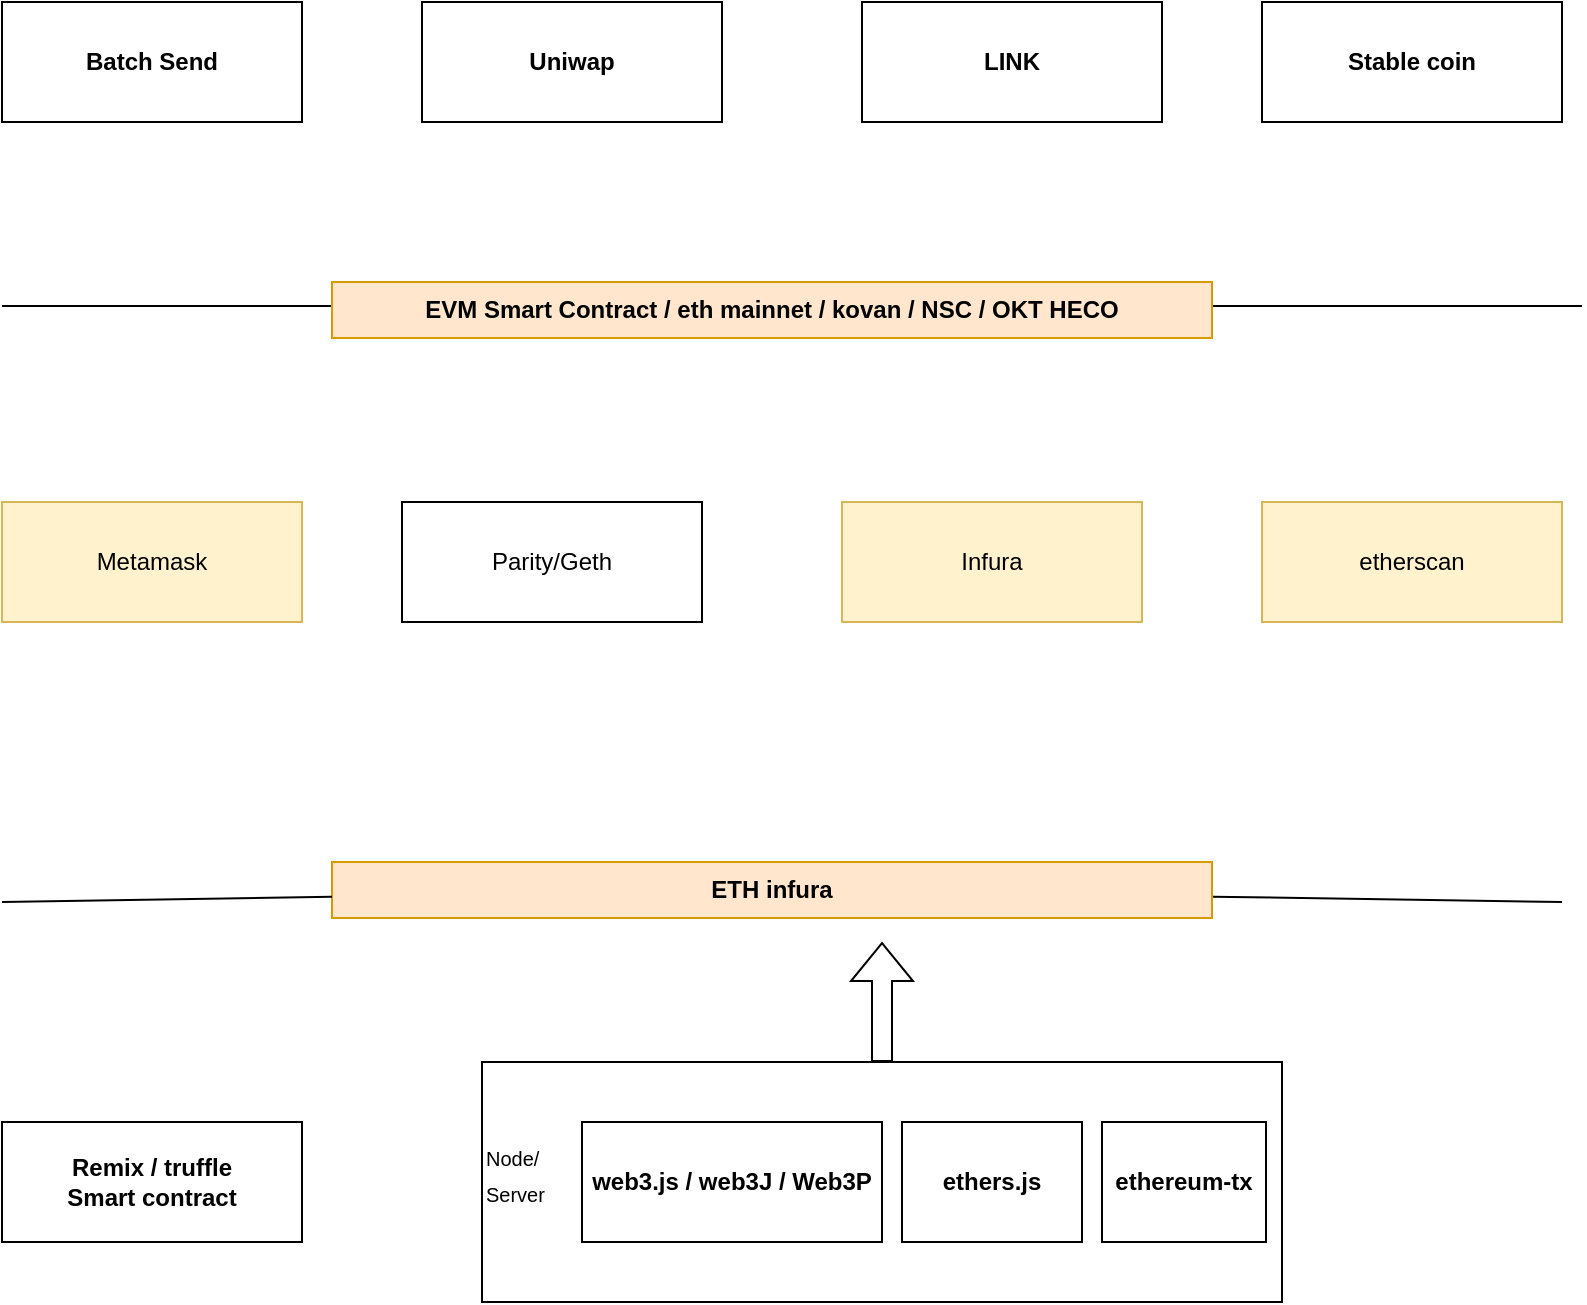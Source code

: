 <mxfile version="17.1.2" type="github">
  <diagram id="XzU88MFnE1Mp-erbCHA6" name="整体架构">
    <mxGraphModel dx="1409" dy="737" grid="1" gridSize="10" guides="1" tooltips="1" connect="1" arrows="1" fold="1" page="1" pageScale="1" pageWidth="850" pageHeight="1100" math="0" shadow="0">
      <root>
        <mxCell id="0" />
        <mxCell id="1" parent="0" />
        <mxCell id="IMkSQCw6tzFDL6CUBRC3-22" value="&lt;sup&gt;Node/&lt;br&gt;Server&lt;/sup&gt;" style="rounded=0;whiteSpace=wrap;html=1;labelBackgroundColor=none;fontSize=12;fontColor=#000000;align=left;" vertex="1" parent="1">
          <mxGeometry x="280" y="600" width="400" height="120" as="geometry" />
        </mxCell>
        <object label="Batch Send" id="IMkSQCw6tzFDL6CUBRC3-1">
          <mxCell style="rounded=0;whiteSpace=wrap;html=1;fontStyle=1;fontColor=#000000;" vertex="1" parent="1">
            <mxGeometry x="40" y="70" width="150" height="60" as="geometry" />
          </mxCell>
        </object>
        <mxCell id="IMkSQCw6tzFDL6CUBRC3-2" value="Uniwap" style="rounded=0;whiteSpace=wrap;html=1;fontStyle=1" vertex="1" parent="1">
          <mxGeometry x="250" y="70" width="150" height="60" as="geometry" />
        </mxCell>
        <mxCell id="IMkSQCw6tzFDL6CUBRC3-3" value="LINK" style="rounded=0;whiteSpace=wrap;html=1;fontStyle=1" vertex="1" parent="1">
          <mxGeometry x="470" y="70" width="150" height="60" as="geometry" />
        </mxCell>
        <mxCell id="IMkSQCw6tzFDL6CUBRC3-4" value="Stable coin" style="rounded=0;whiteSpace=wrap;html=1;fontStyle=1" vertex="1" parent="1">
          <mxGeometry x="670" y="70" width="150" height="60" as="geometry" />
        </mxCell>
        <mxCell id="IMkSQCw6tzFDL6CUBRC3-5" value="" style="endArrow=none;html=1;rounded=0;fontColor=#000000;" edge="1" parent="1">
          <mxGeometry width="50" height="50" relative="1" as="geometry">
            <mxPoint x="40" y="222" as="sourcePoint" />
            <mxPoint x="830" y="222" as="targetPoint" />
          </mxGeometry>
        </mxCell>
        <mxCell id="IMkSQCw6tzFDL6CUBRC3-6" value="Metamask" style="rounded=0;whiteSpace=wrap;html=1;fillColor=#fff2cc;strokeColor=#d6b656;" vertex="1" parent="1">
          <mxGeometry x="40" y="320" width="150" height="60" as="geometry" />
        </mxCell>
        <mxCell id="IMkSQCw6tzFDL6CUBRC3-7" value="Parity/Geth" style="rounded=0;whiteSpace=wrap;html=1;fontColor=#000000;" vertex="1" parent="1">
          <mxGeometry x="240" y="320" width="150" height="60" as="geometry" />
        </mxCell>
        <mxCell id="IMkSQCw6tzFDL6CUBRC3-10" value="etherscan" style="rounded=0;whiteSpace=wrap;html=1;fillColor=#fff2cc;strokeColor=#d6b656;" vertex="1" parent="1">
          <mxGeometry x="670" y="320" width="150" height="60" as="geometry" />
        </mxCell>
        <mxCell id="IMkSQCw6tzFDL6CUBRC3-11" value="Infura" style="rounded=0;whiteSpace=wrap;html=1;fillColor=#fff2cc;strokeColor=#d6b656;" vertex="1" parent="1">
          <mxGeometry x="460" y="320" width="150" height="60" as="geometry" />
        </mxCell>
        <mxCell id="IMkSQCw6tzFDL6CUBRC3-12" value="EVM Smart Contract / eth mainnet / kovan / NSC / OKT HECO" style="text;html=1;strokeColor=#d79b00;fillColor=#ffe6cc;align=center;verticalAlign=middle;whiteSpace=wrap;rounded=0;fontSize=12;fontStyle=1;labelBackgroundColor=none;spacing=0;" vertex="1" parent="1">
          <mxGeometry x="205" y="210" width="440" height="28" as="geometry" />
        </mxCell>
        <mxCell id="IMkSQCw6tzFDL6CUBRC3-13" value="" style="endArrow=none;html=1;rounded=0;fontSize=12;fontColor=#000000;startArrow=none;" edge="1" parent="1" source="IMkSQCw6tzFDL6CUBRC3-14">
          <mxGeometry width="50" height="50" relative="1" as="geometry">
            <mxPoint x="40" y="520" as="sourcePoint" />
            <mxPoint x="820" y="520" as="targetPoint" />
          </mxGeometry>
        </mxCell>
        <mxCell id="IMkSQCw6tzFDL6CUBRC3-14" value="ETH infura" style="text;html=1;strokeColor=#d79b00;fillColor=#ffe6cc;align=center;verticalAlign=middle;whiteSpace=wrap;rounded=0;fontSize=12;fontStyle=1;labelBackgroundColor=none;spacing=0;" vertex="1" parent="1">
          <mxGeometry x="205" y="500" width="440" height="28" as="geometry" />
        </mxCell>
        <mxCell id="IMkSQCw6tzFDL6CUBRC3-15" value="" style="endArrow=none;html=1;rounded=0;fontSize=12;fontColor=#000000;" edge="1" parent="1" target="IMkSQCw6tzFDL6CUBRC3-14">
          <mxGeometry width="50" height="50" relative="1" as="geometry">
            <mxPoint x="40" y="520" as="sourcePoint" />
            <mxPoint x="820" y="520" as="targetPoint" />
          </mxGeometry>
        </mxCell>
        <mxCell id="IMkSQCw6tzFDL6CUBRC3-16" value="Remix / truffle&lt;br&gt;Smart contract" style="rounded=0;whiteSpace=wrap;html=1;labelBackgroundColor=none;fontSize=12;fontColor=#000000;fontStyle=1" vertex="1" parent="1">
          <mxGeometry x="40" y="630" width="150" height="60" as="geometry" />
        </mxCell>
        <mxCell id="IMkSQCw6tzFDL6CUBRC3-17" value="web3.js / web3J / Web3P" style="rounded=0;whiteSpace=wrap;html=1;labelBackgroundColor=none;fontSize=12;fontColor=#000000;fontStyle=1" vertex="1" parent="1">
          <mxGeometry x="330" y="630" width="150" height="60" as="geometry" />
        </mxCell>
        <mxCell id="IMkSQCw6tzFDL6CUBRC3-18" value="ethers.js" style="rounded=0;whiteSpace=wrap;html=1;labelBackgroundColor=none;fontSize=12;fontColor=#000000;fontStyle=1" vertex="1" parent="1">
          <mxGeometry x="490" y="630" width="90" height="60" as="geometry" />
        </mxCell>
        <mxCell id="IMkSQCw6tzFDL6CUBRC3-19" value="ethereum-tx" style="rounded=0;whiteSpace=wrap;html=1;labelBackgroundColor=none;fontSize=12;fontColor=#000000;fontStyle=1" vertex="1" parent="1">
          <mxGeometry x="590" y="630" width="82" height="60" as="geometry" />
        </mxCell>
        <mxCell id="IMkSQCw6tzFDL6CUBRC3-23" value="" style="shape=flexArrow;endArrow=classic;html=1;rounded=0;fontSize=12;fontColor=#000000;" edge="1" parent="1" source="IMkSQCw6tzFDL6CUBRC3-22">
          <mxGeometry width="50" height="50" relative="1" as="geometry">
            <mxPoint x="540" y="610" as="sourcePoint" />
            <mxPoint x="480" y="540" as="targetPoint" />
          </mxGeometry>
        </mxCell>
      </root>
    </mxGraphModel>
  </diagram>
</mxfile>
